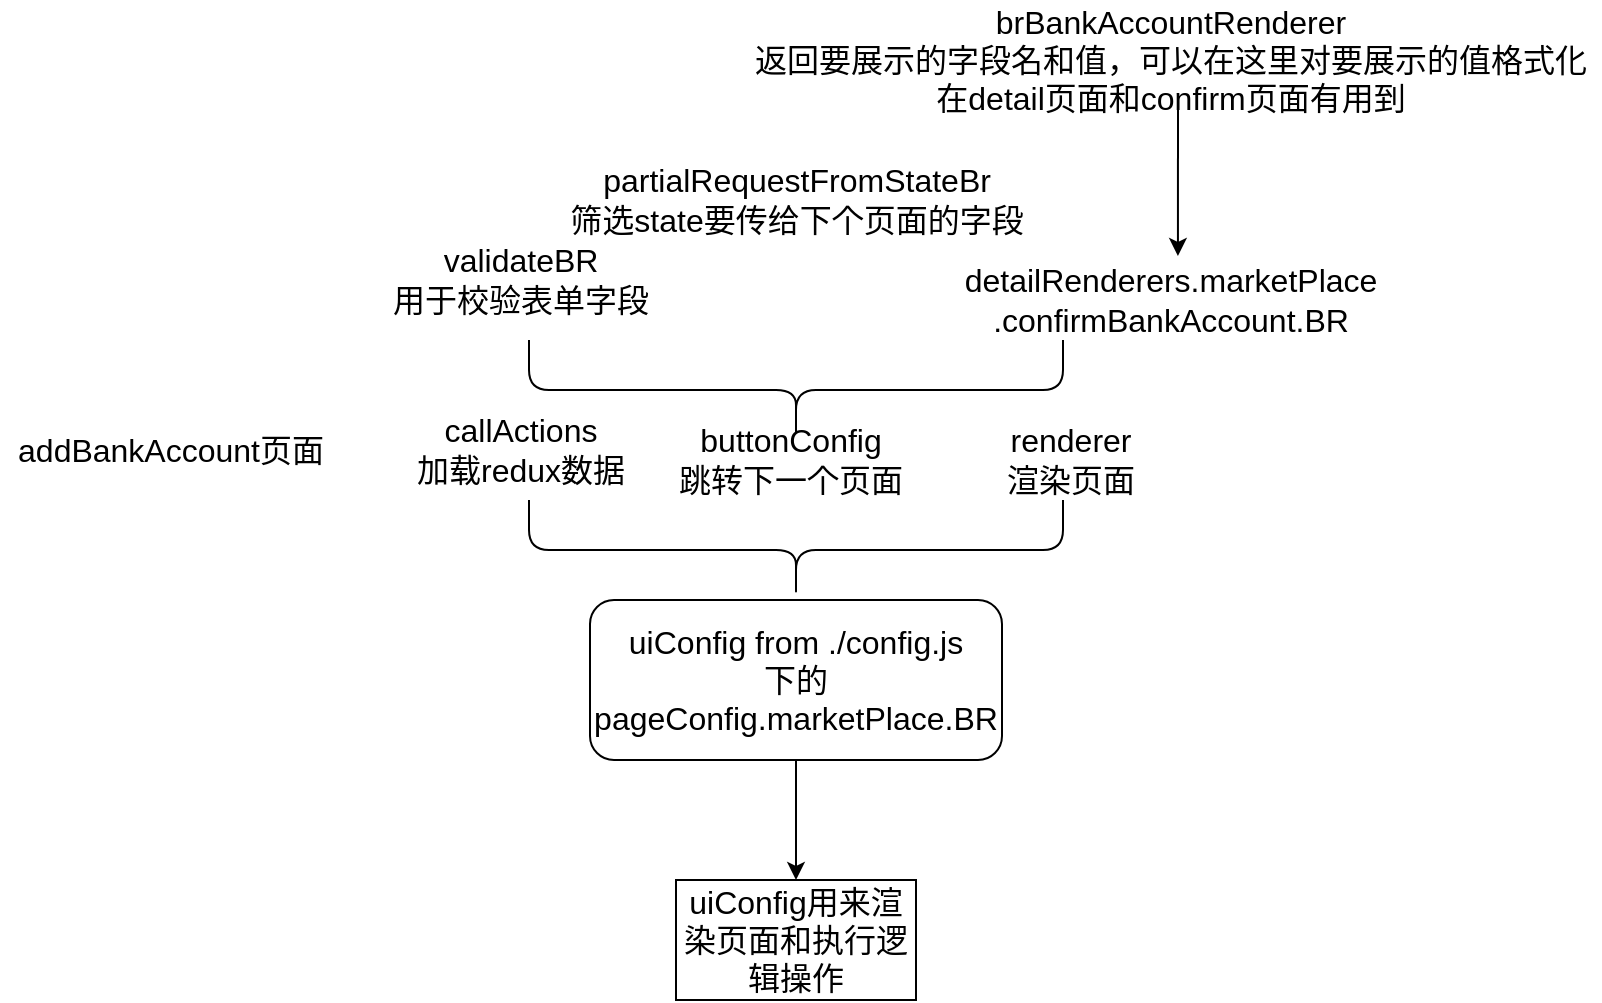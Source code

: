 <mxfile version="15.2.5" type="github">
  <diagram id="ZPalxpBqw8RL0WP_Qi_m" name="Page-1">
    <mxGraphModel dx="2125" dy="834" grid="1" gridSize="10" guides="1" tooltips="1" connect="1" arrows="1" fold="1" page="1" pageScale="1" pageWidth="827" pageHeight="1169" math="0" shadow="0">
      <root>
        <mxCell id="0" />
        <mxCell id="1" parent="0" />
        <mxCell id="L-ifPw40xUZrogZUyTs0-1" value="uiConfig用来渲染页面和执行逻辑操作" style="rounded=0;whiteSpace=wrap;html=1;fontSize=16;fillColor=none;" vertex="1" parent="1">
          <mxGeometry x="333" y="450" width="120" height="60" as="geometry" />
        </mxCell>
        <mxCell id="L-ifPw40xUZrogZUyTs0-3" value="" style="edgeStyle=orthogonalEdgeStyle;rounded=0;orthogonalLoop=1;jettySize=auto;html=1;fontSize=16;" edge="1" parent="1" source="L-ifPw40xUZrogZUyTs0-2" target="L-ifPw40xUZrogZUyTs0-1">
          <mxGeometry relative="1" as="geometry" />
        </mxCell>
        <mxCell id="L-ifPw40xUZrogZUyTs0-2" value="uiConfig from ./config.js&lt;br style=&quot;font-size: 16px;&quot;&gt;下的pageConfig.marketPlace.BR" style="rounded=1;whiteSpace=wrap;html=1;fontSize=16;fillColor=none;" vertex="1" parent="1">
          <mxGeometry x="290" y="310" width="206" height="80" as="geometry" />
        </mxCell>
        <mxCell id="L-ifPw40xUZrogZUyTs0-4" value="" style="shape=curlyBracket;whiteSpace=wrap;html=1;rounded=1;flipH=1;direction=north;fontSize=16;" vertex="1" parent="1">
          <mxGeometry x="259.5" y="260" width="267" height="50" as="geometry" />
        </mxCell>
        <mxCell id="L-ifPw40xUZrogZUyTs0-5" value="callActions&lt;br style=&quot;font-size: 16px;&quot;&gt;加载redux数据" style="text;html=1;align=center;verticalAlign=middle;resizable=0;points=[];autosize=1;strokeColor=none;fillColor=none;fontSize=16;" vertex="1" parent="1">
          <mxGeometry x="195" y="215" width="120" height="40" as="geometry" />
        </mxCell>
        <mxCell id="L-ifPw40xUZrogZUyTs0-6" value="buttonConfig&lt;br&gt;跳转下一个页面" style="text;html=1;align=center;verticalAlign=middle;resizable=0;points=[];autosize=1;strokeColor=none;fillColor=none;fontSize=16;" vertex="1" parent="1">
          <mxGeometry x="325" y="220" width="130" height="40" as="geometry" />
        </mxCell>
        <mxCell id="L-ifPw40xUZrogZUyTs0-7" value="renderer&lt;br&gt;渲染页面" style="text;html=1;align=center;verticalAlign=middle;resizable=0;points=[];autosize=1;strokeColor=none;fillColor=none;fontSize=16;" vertex="1" parent="1">
          <mxGeometry x="490" y="220" width="80" height="40" as="geometry" />
        </mxCell>
        <mxCell id="L-ifPw40xUZrogZUyTs0-8" value="" style="shape=curlyBracket;whiteSpace=wrap;html=1;rounded=1;flipH=1;direction=north;fontSize=16;" vertex="1" parent="1">
          <mxGeometry x="259.5" y="180" width="267" height="50" as="geometry" />
        </mxCell>
        <mxCell id="L-ifPw40xUZrogZUyTs0-9" value="validateBR&lt;br&gt;用于校验表单字段" style="text;html=1;align=center;verticalAlign=middle;resizable=0;points=[];autosize=1;strokeColor=none;fillColor=none;fontSize=16;" vertex="1" parent="1">
          <mxGeometry x="185" y="130" width="140" height="40" as="geometry" />
        </mxCell>
        <mxCell id="L-ifPw40xUZrogZUyTs0-10" value="partialRequestFromStateBr&lt;br&gt;筛选state要传给下个页面的字段" style="text;html=1;align=center;verticalAlign=middle;resizable=0;points=[];autosize=1;strokeColor=none;fillColor=none;fontSize=16;" vertex="1" parent="1">
          <mxGeometry x="273" y="90" width="240" height="40" as="geometry" />
        </mxCell>
        <mxCell id="L-ifPw40xUZrogZUyTs0-11" value="detailRenderers.marketPlace&lt;br&gt;.confirmBankAccount.BR" style="text;html=1;align=center;verticalAlign=middle;resizable=0;points=[];autosize=1;strokeColor=none;fillColor=none;fontSize=16;" vertex="1" parent="1">
          <mxGeometry x="470" y="140" width="220" height="40" as="geometry" />
        </mxCell>
        <mxCell id="L-ifPw40xUZrogZUyTs0-12" value="" style="endArrow=classic;html=1;fontSize=16;entryX=0.518;entryY=-0.05;entryDx=0;entryDy=0;entryPerimeter=0;" edge="1" parent="1" target="L-ifPw40xUZrogZUyTs0-11">
          <mxGeometry width="50" height="50" relative="1" as="geometry">
            <mxPoint x="584" y="60" as="sourcePoint" />
            <mxPoint x="440" y="200" as="targetPoint" />
          </mxGeometry>
        </mxCell>
        <mxCell id="L-ifPw40xUZrogZUyTs0-13" value="brBankAccountRenderer&lt;br&gt;返回要展示的字段名和值，可以在这里对要展示的值格式化&lt;br&gt;在detail页面和confirm页面有用到" style="text;html=1;align=center;verticalAlign=middle;resizable=0;points=[];autosize=1;strokeColor=none;fillColor=none;fontSize=16;" vertex="1" parent="1">
          <mxGeometry x="365" y="10" width="430" height="60" as="geometry" />
        </mxCell>
        <mxCell id="L-ifPw40xUZrogZUyTs0-14" value="addBankAccount页面" style="text;html=1;align=center;verticalAlign=middle;resizable=0;points=[];autosize=1;strokeColor=none;fillColor=none;fontSize=16;" vertex="1" parent="1">
          <mxGeometry x="-5" y="225" width="170" height="20" as="geometry" />
        </mxCell>
      </root>
    </mxGraphModel>
  </diagram>
</mxfile>
